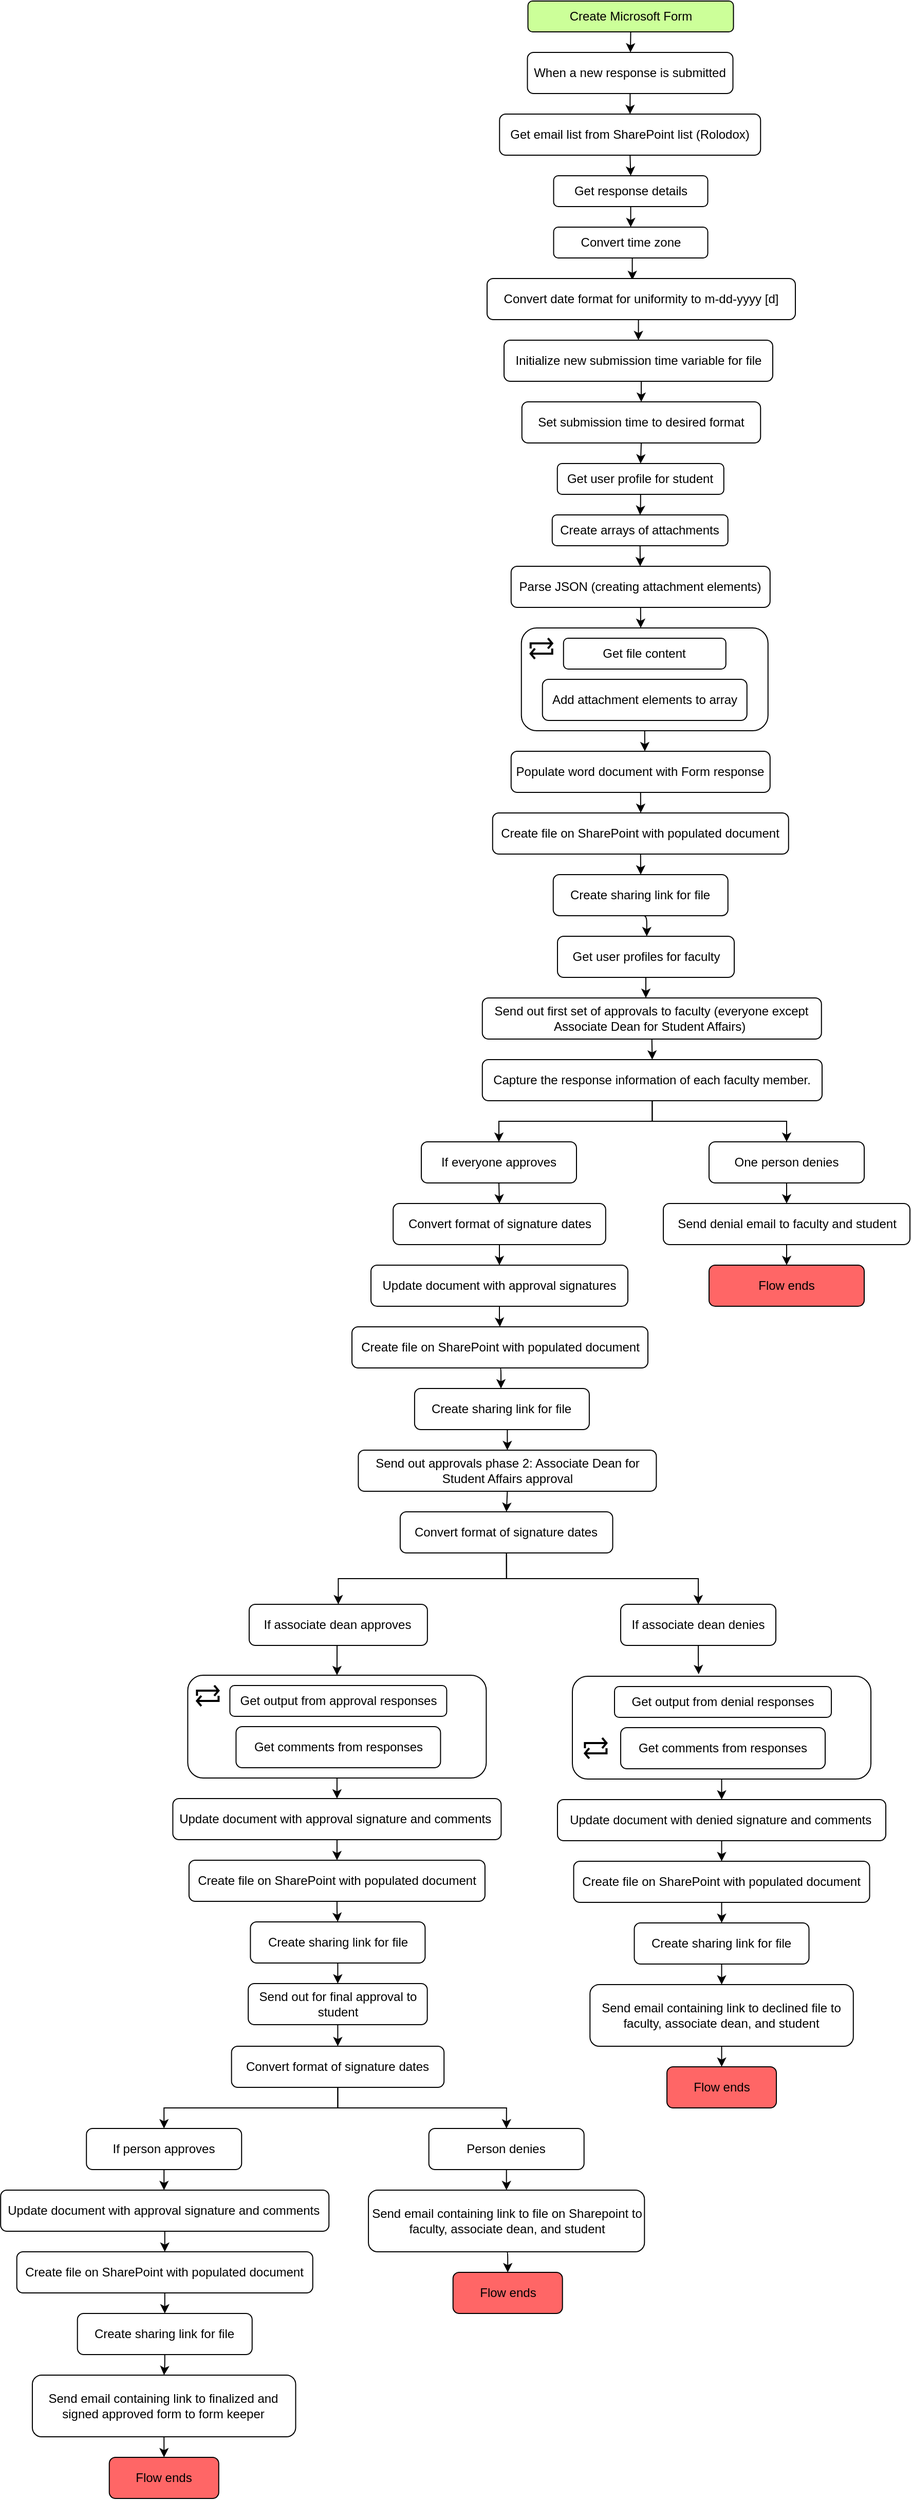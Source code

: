 <mxfile version="14.4.4" type="github">
  <diagram id="C5RBs43oDa-KdzZeNtuy" name="Page-1">
    <mxGraphModel dx="1944" dy="1839" grid="1" gridSize="10" guides="1" tooltips="1" connect="1" arrows="1" fold="1" page="1" pageScale="1" pageWidth="827" pageHeight="1169" math="0" shadow="0">
      <root>
        <mxCell id="WIyWlLk6GJQsqaUBKTNV-0" />
        <mxCell id="WIyWlLk6GJQsqaUBKTNV-1" parent="WIyWlLk6GJQsqaUBKTNV-0" />
        <mxCell id="WIyWlLk6GJQsqaUBKTNV-3" value="When a new response is submitted" style="whiteSpace=wrap;html=1;fontSize=12;glass=0;strokeWidth=1;shadow=0;rounded=1;" parent="WIyWlLk6GJQsqaUBKTNV-1" vertex="1">
          <mxGeometry x="303.25" y="-270" width="200" height="40" as="geometry" />
        </mxCell>
        <mxCell id="FX12IVZ7UqzFeH-IZBvV-1" value="Get email list from SharePoint list (Rolodox)" style="whiteSpace=wrap;html=1;rounded=1;" parent="WIyWlLk6GJQsqaUBKTNV-1" vertex="1">
          <mxGeometry x="276.13" y="-210" width="254" height="40" as="geometry" />
        </mxCell>
        <mxCell id="gPxFWxlJRxJoS_Nw_sLM-30" style="edgeStyle=orthogonalEdgeStyle;rounded=0;orthogonalLoop=1;jettySize=auto;html=1;exitX=0.5;exitY=1;exitDx=0;exitDy=0;entryX=0.5;entryY=0;entryDx=0;entryDy=0;" parent="WIyWlLk6GJQsqaUBKTNV-1" source="FX12IVZ7UqzFeH-IZBvV-2" target="gPxFWxlJRxJoS_Nw_sLM-6" edge="1">
          <mxGeometry relative="1" as="geometry" />
        </mxCell>
        <mxCell id="FX12IVZ7UqzFeH-IZBvV-2" value="Get response details" style="whiteSpace=wrap;html=1;rounded=1;" parent="WIyWlLk6GJQsqaUBKTNV-1" vertex="1">
          <mxGeometry x="328.76" y="-150" width="150" height="30" as="geometry" />
        </mxCell>
        <mxCell id="FX12IVZ7UqzFeH-IZBvV-9" value="" style="endArrow=classic;html=1;entryX=0.5;entryY=0;entryDx=0;entryDy=0;" parent="WIyWlLk6GJQsqaUBKTNV-1" source="WIyWlLk6GJQsqaUBKTNV-3" target="FX12IVZ7UqzFeH-IZBvV-1" edge="1">
          <mxGeometry width="50" height="50" relative="1" as="geometry">
            <mxPoint x="369.25" y="20" as="sourcePoint" />
            <mxPoint x="419.25" y="-30" as="targetPoint" />
          </mxGeometry>
        </mxCell>
        <mxCell id="FX12IVZ7UqzFeH-IZBvV-11" value="" style="endArrow=classic;html=1;entryX=0.5;entryY=0;entryDx=0;entryDy=0;exitX=0.5;exitY=1;exitDx=0;exitDy=0;" parent="WIyWlLk6GJQsqaUBKTNV-1" source="FX12IVZ7UqzFeH-IZBvV-1" target="FX12IVZ7UqzFeH-IZBvV-2" edge="1">
          <mxGeometry width="50" height="50" relative="1" as="geometry">
            <mxPoint x="369.25" y="20" as="sourcePoint" />
            <mxPoint x="419.25" y="-30" as="targetPoint" />
          </mxGeometry>
        </mxCell>
        <mxCell id="FX12IVZ7UqzFeH-IZBvV-35" style="edgeStyle=elbowEdgeStyle;orthogonalLoop=1;jettySize=auto;html=1;exitX=0.5;exitY=1;exitDx=0;exitDy=0;entryX=0.5;entryY=0;entryDx=0;entryDy=0;" parent="WIyWlLk6GJQsqaUBKTNV-1" source="FX12IVZ7UqzFeH-IZBvV-13" target="FX12IVZ7UqzFeH-IZBvV-16" edge="1">
          <mxGeometry relative="1" as="geometry" />
        </mxCell>
        <mxCell id="FX12IVZ7UqzFeH-IZBvV-13" value="Create arrays of attachments" style="whiteSpace=wrap;html=1;rounded=1;" parent="WIyWlLk6GJQsqaUBKTNV-1" vertex="1">
          <mxGeometry x="327.38" y="180" width="171" height="30" as="geometry" />
        </mxCell>
        <mxCell id="FX12IVZ7UqzFeH-IZBvV-30" style="edgeStyle=elbowEdgeStyle;orthogonalLoop=1;jettySize=auto;html=1;exitX=0.5;exitY=1;exitDx=0;exitDy=0;entryX=0.5;entryY=0;entryDx=0;entryDy=0;" parent="WIyWlLk6GJQsqaUBKTNV-1" source="FX12IVZ7UqzFeH-IZBvV-14" target="WIyWlLk6GJQsqaUBKTNV-3" edge="1">
          <mxGeometry relative="1" as="geometry" />
        </mxCell>
        <mxCell id="FX12IVZ7UqzFeH-IZBvV-14" value="Create Microsoft Form" style="whiteSpace=wrap;html=1;rounded=1;fillColor=#CCFF99;" parent="WIyWlLk6GJQsqaUBKTNV-1" vertex="1">
          <mxGeometry x="303.76" y="-320" width="200" height="30" as="geometry" />
        </mxCell>
        <mxCell id="FX12IVZ7UqzFeH-IZBvV-38" style="edgeStyle=elbowEdgeStyle;orthogonalLoop=1;jettySize=auto;html=1;exitX=0.5;exitY=1;exitDx=0;exitDy=0;" parent="WIyWlLk6GJQsqaUBKTNV-1" source="FX12IVZ7UqzFeH-IZBvV-16" target="FX12IVZ7UqzFeH-IZBvV-17" edge="1">
          <mxGeometry relative="1" as="geometry" />
        </mxCell>
        <mxCell id="FX12IVZ7UqzFeH-IZBvV-16" value="Parse JSON (creating attachment elements)" style="whiteSpace=wrap;html=1;rounded=1;" parent="WIyWlLk6GJQsqaUBKTNV-1" vertex="1">
          <mxGeometry x="287.38" y="230" width="252" height="40" as="geometry" />
        </mxCell>
        <mxCell id="FX12IVZ7UqzFeH-IZBvV-44" style="edgeStyle=elbowEdgeStyle;orthogonalLoop=1;jettySize=auto;html=1;exitX=0.5;exitY=1;exitDx=0;exitDy=0;" parent="WIyWlLk6GJQsqaUBKTNV-1" source="FX12IVZ7UqzFeH-IZBvV-17" target="FX12IVZ7UqzFeH-IZBvV-22" edge="1">
          <mxGeometry relative="1" as="geometry" />
        </mxCell>
        <mxCell id="FX12IVZ7UqzFeH-IZBvV-17" value="" style="whiteSpace=wrap;html=1;rounded=1;" parent="WIyWlLk6GJQsqaUBKTNV-1" vertex="1">
          <mxGeometry x="297.38" y="290" width="240" height="100" as="geometry" />
        </mxCell>
        <mxCell id="FX12IVZ7UqzFeH-IZBvV-19" value="Get file content" style="whiteSpace=wrap;html=1;rounded=1;" parent="WIyWlLk6GJQsqaUBKTNV-1" vertex="1">
          <mxGeometry x="338.38" y="300" width="158" height="30" as="geometry" />
        </mxCell>
        <mxCell id="FX12IVZ7UqzFeH-IZBvV-20" value="Add attachment elements to array" style="whiteSpace=wrap;html=1;rounded=1;" parent="WIyWlLk6GJQsqaUBKTNV-1" vertex="1">
          <mxGeometry x="317.88" y="340" width="199" height="40" as="geometry" />
        </mxCell>
        <mxCell id="FX12IVZ7UqzFeH-IZBvV-42" style="edgeStyle=elbowEdgeStyle;orthogonalLoop=1;jettySize=auto;html=1;exitX=0.5;exitY=1;exitDx=0;exitDy=0;entryX=0.5;entryY=0;entryDx=0;entryDy=0;" parent="WIyWlLk6GJQsqaUBKTNV-1" source="FX12IVZ7UqzFeH-IZBvV-22" target="FX12IVZ7UqzFeH-IZBvV-26" edge="1">
          <mxGeometry relative="1" as="geometry" />
        </mxCell>
        <mxCell id="FX12IVZ7UqzFeH-IZBvV-22" value="Populate word document with Form response" style="whiteSpace=wrap;html=1;rounded=1;" parent="WIyWlLk6GJQsqaUBKTNV-1" vertex="1">
          <mxGeometry x="287.38" y="410" width="252" height="40" as="geometry" />
        </mxCell>
        <mxCell id="FX12IVZ7UqzFeH-IZBvV-24" value="" style="html=1;verticalLabelPosition=bottom;align=center;verticalAlign=top;strokeWidth=2;shadow=0;dashed=0;shape=mxgraph.ios7.icons.repeat;pointerEvents=1;rounded=1;" parent="WIyWlLk6GJQsqaUBKTNV-1" vertex="1">
          <mxGeometry x="306.38" y="300" width="21" height="20" as="geometry" />
        </mxCell>
        <mxCell id="FX12IVZ7UqzFeH-IZBvV-25" style="edgeStyle=elbowEdgeStyle;orthogonalLoop=1;jettySize=auto;html=1;exitX=0.5;exitY=0;exitDx=0;exitDy=0;" parent="WIyWlLk6GJQsqaUBKTNV-1" source="WIyWlLk6GJQsqaUBKTNV-3" target="WIyWlLk6GJQsqaUBKTNV-3" edge="1">
          <mxGeometry relative="1" as="geometry" />
        </mxCell>
        <mxCell id="FX12IVZ7UqzFeH-IZBvV-43" style="edgeStyle=elbowEdgeStyle;orthogonalLoop=1;jettySize=auto;html=1;exitX=0.5;exitY=1;exitDx=0;exitDy=0;entryX=0.5;entryY=0;entryDx=0;entryDy=0;" parent="WIyWlLk6GJQsqaUBKTNV-1" source="FX12IVZ7UqzFeH-IZBvV-26" target="FX12IVZ7UqzFeH-IZBvV-28" edge="1">
          <mxGeometry relative="1" as="geometry" />
        </mxCell>
        <mxCell id="FX12IVZ7UqzFeH-IZBvV-26" value="Create file on SharePoint with populated document" style="whiteSpace=wrap;html=1;rounded=1;" parent="WIyWlLk6GJQsqaUBKTNV-1" vertex="1">
          <mxGeometry x="269.38" y="470" width="288" height="40" as="geometry" />
        </mxCell>
        <mxCell id="FX12IVZ7UqzFeH-IZBvV-45" style="edgeStyle=elbowEdgeStyle;orthogonalLoop=1;jettySize=auto;html=1;exitX=0.5;exitY=1;exitDx=0;exitDy=0;entryX=0.5;entryY=0;entryDx=0;entryDy=0;" parent="WIyWlLk6GJQsqaUBKTNV-1" source="FX12IVZ7UqzFeH-IZBvV-28" target="FX12IVZ7UqzFeH-IZBvV-29" edge="1">
          <mxGeometry relative="1" as="geometry">
            <Array as="points">
              <mxPoint x="419.38" y="570" />
            </Array>
          </mxGeometry>
        </mxCell>
        <mxCell id="FX12IVZ7UqzFeH-IZBvV-28" value="Create sharing link for file" style="whiteSpace=wrap;html=1;rounded=1;" parent="WIyWlLk6GJQsqaUBKTNV-1" vertex="1">
          <mxGeometry x="328.38" y="530" width="170" height="40" as="geometry" />
        </mxCell>
        <mxCell id="FX12IVZ7UqzFeH-IZBvV-50" style="edgeStyle=elbowEdgeStyle;orthogonalLoop=1;jettySize=auto;html=1;exitX=0.5;exitY=1;exitDx=0;exitDy=0;" parent="WIyWlLk6GJQsqaUBKTNV-1" source="FX12IVZ7UqzFeH-IZBvV-29" target="FX12IVZ7UqzFeH-IZBvV-46" edge="1">
          <mxGeometry relative="1" as="geometry" />
        </mxCell>
        <mxCell id="FX12IVZ7UqzFeH-IZBvV-29" value="Get user profiles for faculty" style="whiteSpace=wrap;html=1;strokeWidth=1;rounded=1;" parent="WIyWlLk6GJQsqaUBKTNV-1" vertex="1">
          <mxGeometry x="332.51" y="590" width="172" height="40" as="geometry" />
        </mxCell>
        <mxCell id="gPxFWxlJRxJoS_Nw_sLM-27" style="edgeStyle=orthogonalEdgeStyle;rounded=0;orthogonalLoop=1;jettySize=auto;html=1;exitX=0.5;exitY=1;exitDx=0;exitDy=0;entryX=0.5;entryY=0;entryDx=0;entryDy=0;" parent="WIyWlLk6GJQsqaUBKTNV-1" source="FX12IVZ7UqzFeH-IZBvV-46" target="gPxFWxlJRxJoS_Nw_sLM-0" edge="1">
          <mxGeometry relative="1" as="geometry" />
        </mxCell>
        <mxCell id="FX12IVZ7UqzFeH-IZBvV-46" value="Send out first set of approvals to faculty (everyone except Associate Dean for Student Affairs)&amp;nbsp;" style="whiteSpace=wrap;html=1;rounded=1;" parent="WIyWlLk6GJQsqaUBKTNV-1" vertex="1">
          <mxGeometry x="259.38" y="650" width="330" height="40" as="geometry" />
        </mxCell>
        <mxCell id="gPxFWxlJRxJoS_Nw_sLM-25" style="edgeStyle=orthogonalEdgeStyle;rounded=0;orthogonalLoop=1;jettySize=auto;html=1;exitX=0.5;exitY=1;exitDx=0;exitDy=0;entryX=0.5;entryY=0;entryDx=0;entryDy=0;" parent="WIyWlLk6GJQsqaUBKTNV-1" source="FX12IVZ7UqzFeH-IZBvV-48" target="gPxFWxlJRxJoS_Nw_sLM-12" edge="1">
          <mxGeometry relative="1" as="geometry" />
        </mxCell>
        <mxCell id="FX12IVZ7UqzFeH-IZBvV-48" value="If everyone approves" style="whiteSpace=wrap;html=1;rounded=1;" parent="WIyWlLk6GJQsqaUBKTNV-1" vertex="1">
          <mxGeometry x="200" y="790" width="151" height="40" as="geometry" />
        </mxCell>
        <mxCell id="FX12IVZ7UqzFeH-IZBvV-56" style="edgeStyle=elbowEdgeStyle;orthogonalLoop=1;jettySize=auto;elbow=vertical;html=1;exitX=0.5;exitY=1;exitDx=0;exitDy=0;entryX=0.5;entryY=0;entryDx=0;entryDy=0;" parent="WIyWlLk6GJQsqaUBKTNV-1" source="FX12IVZ7UqzFeH-IZBvV-53" target="FX12IVZ7UqzFeH-IZBvV-55" edge="1">
          <mxGeometry relative="1" as="geometry" />
        </mxCell>
        <mxCell id="FX12IVZ7UqzFeH-IZBvV-53" value="One person denies" style="whiteSpace=wrap;html=1;rounded=1;" parent="WIyWlLk6GJQsqaUBKTNV-1" vertex="1">
          <mxGeometry x="480" y="790" width="151" height="40" as="geometry" />
        </mxCell>
        <mxCell id="gPxFWxlJRxJoS_Nw_sLM-3" style="edgeStyle=orthogonalEdgeStyle;orthogonalLoop=1;jettySize=auto;html=1;exitX=0.5;exitY=1;exitDx=0;exitDy=0;entryX=0.5;entryY=0;entryDx=0;entryDy=0;" parent="WIyWlLk6GJQsqaUBKTNV-1" source="FX12IVZ7UqzFeH-IZBvV-55" target="gPxFWxlJRxJoS_Nw_sLM-2" edge="1">
          <mxGeometry relative="1" as="geometry" />
        </mxCell>
        <mxCell id="FX12IVZ7UqzFeH-IZBvV-55" value="Send denial email to faculty and student" style="whiteSpace=wrap;html=1;rounded=1;" parent="WIyWlLk6GJQsqaUBKTNV-1" vertex="1">
          <mxGeometry x="435.5" y="850" width="240" height="40" as="geometry" />
        </mxCell>
        <mxCell id="FX12IVZ7UqzFeH-IZBvV-101" style="edgeStyle=elbowEdgeStyle;orthogonalLoop=1;jettySize=auto;elbow=vertical;html=1;exitX=0.5;exitY=1;exitDx=0;exitDy=0;entryX=0.5;entryY=0;entryDx=0;entryDy=0;" parent="WIyWlLk6GJQsqaUBKTNV-1" source="FX12IVZ7UqzFeH-IZBvV-57" target="FX12IVZ7UqzFeH-IZBvV-59" edge="1">
          <mxGeometry relative="1" as="geometry" />
        </mxCell>
        <mxCell id="FX12IVZ7UqzFeH-IZBvV-57" value="Update document with approval signatures" style="whiteSpace=wrap;html=1;rounded=1;" parent="WIyWlLk6GJQsqaUBKTNV-1" vertex="1">
          <mxGeometry x="151" y="910" width="250" height="40" as="geometry" />
        </mxCell>
        <mxCell id="FX12IVZ7UqzFeH-IZBvV-58" style="edgeStyle=elbowEdgeStyle;orthogonalLoop=1;jettySize=auto;html=1;exitX=0.5;exitY=1;exitDx=0;exitDy=0;entryX=0.5;entryY=0;entryDx=0;entryDy=0;" parent="WIyWlLk6GJQsqaUBKTNV-1" source="FX12IVZ7UqzFeH-IZBvV-59" target="FX12IVZ7UqzFeH-IZBvV-60" edge="1">
          <mxGeometry relative="1" as="geometry" />
        </mxCell>
        <mxCell id="FX12IVZ7UqzFeH-IZBvV-59" value="Create file on SharePoint with populated document" style="whiteSpace=wrap;html=1;rounded=1;" parent="WIyWlLk6GJQsqaUBKTNV-1" vertex="1">
          <mxGeometry x="132.5" y="970" width="288" height="40" as="geometry" />
        </mxCell>
        <mxCell id="gPxFWxlJRxJoS_Nw_sLM-24" style="edgeStyle=orthogonalEdgeStyle;rounded=0;orthogonalLoop=1;jettySize=auto;html=1;exitX=0.5;exitY=1;exitDx=0;exitDy=0;entryX=0.5;entryY=0;entryDx=0;entryDy=0;" parent="WIyWlLk6GJQsqaUBKTNV-1" source="FX12IVZ7UqzFeH-IZBvV-60" target="FX12IVZ7UqzFeH-IZBvV-64" edge="1">
          <mxGeometry relative="1" as="geometry" />
        </mxCell>
        <mxCell id="FX12IVZ7UqzFeH-IZBvV-60" value="Create sharing link for file" style="whiteSpace=wrap;html=1;rounded=1;" parent="WIyWlLk6GJQsqaUBKTNV-1" vertex="1">
          <mxGeometry x="193.45" y="1030" width="170" height="40" as="geometry" />
        </mxCell>
        <mxCell id="gPxFWxlJRxJoS_Nw_sLM-23" style="edgeStyle=orthogonalEdgeStyle;rounded=0;orthogonalLoop=1;jettySize=auto;html=1;exitX=0.5;exitY=1;exitDx=0;exitDy=0;entryX=0.5;entryY=0;entryDx=0;entryDy=0;" parent="WIyWlLk6GJQsqaUBKTNV-1" source="FX12IVZ7UqzFeH-IZBvV-64" target="gPxFWxlJRxJoS_Nw_sLM-13" edge="1">
          <mxGeometry relative="1" as="geometry" />
        </mxCell>
        <mxCell id="FX12IVZ7UqzFeH-IZBvV-64" value="Send out approvals phase 2: Associate Dean for Student Affairs approval" style="whiteSpace=wrap;html=1;rounded=1;" parent="WIyWlLk6GJQsqaUBKTNV-1" vertex="1">
          <mxGeometry x="138.7" y="1090" width="290" height="40" as="geometry" />
        </mxCell>
        <mxCell id="gPxFWxlJRxJoS_Nw_sLM-14" style="edgeStyle=orthogonalEdgeStyle;rounded=0;orthogonalLoop=1;jettySize=auto;html=1;exitX=0.5;exitY=1;exitDx=0;exitDy=0;entryX=0.5;entryY=0;entryDx=0;entryDy=0;" parent="WIyWlLk6GJQsqaUBKTNV-1" source="FX12IVZ7UqzFeH-IZBvV-65" target="FX12IVZ7UqzFeH-IZBvV-71" edge="1">
          <mxGeometry relative="1" as="geometry" />
        </mxCell>
        <mxCell id="FX12IVZ7UqzFeH-IZBvV-65" value="If associate dean approves" style="whiteSpace=wrap;html=1;rounded=1;" parent="WIyWlLk6GJQsqaUBKTNV-1" vertex="1">
          <mxGeometry x="32.48" y="1240" width="173.45" height="40" as="geometry" />
        </mxCell>
        <mxCell id="FX12IVZ7UqzFeH-IZBvV-107" style="edgeStyle=elbowEdgeStyle;orthogonalLoop=1;jettySize=auto;elbow=vertical;html=1;exitX=0.5;exitY=1;exitDx=0;exitDy=0;entryX=0.423;entryY=-0.02;entryDx=0;entryDy=0;entryPerimeter=0;" parent="WIyWlLk6GJQsqaUBKTNV-1" source="FX12IVZ7UqzFeH-IZBvV-66" target="FX12IVZ7UqzFeH-IZBvV-81" edge="1">
          <mxGeometry relative="1" as="geometry" />
        </mxCell>
        <mxCell id="FX12IVZ7UqzFeH-IZBvV-66" value="If associate dean denies" style="whiteSpace=wrap;html=1;rounded=1;" parent="WIyWlLk6GJQsqaUBKTNV-1" vertex="1">
          <mxGeometry x="394.01" y="1240" width="151" height="40" as="geometry" />
        </mxCell>
        <mxCell id="FX12IVZ7UqzFeH-IZBvV-67" style="edgeStyle=elbowEdgeStyle;orthogonalLoop=1;jettySize=auto;elbow=vertical;html=1;exitX=0.5;exitY=1;exitDx=0;exitDy=0;" parent="WIyWlLk6GJQsqaUBKTNV-1" source="FX12IVZ7UqzFeH-IZBvV-66" target="FX12IVZ7UqzFeH-IZBvV-66" edge="1">
          <mxGeometry relative="1" as="geometry" />
        </mxCell>
        <mxCell id="FX12IVZ7UqzFeH-IZBvV-108" style="edgeStyle=elbowEdgeStyle;orthogonalLoop=1;jettySize=auto;elbow=vertical;html=1;exitX=0.5;exitY=1;exitDx=0;exitDy=0;entryX=0.5;entryY=0;entryDx=0;entryDy=0;" parent="WIyWlLk6GJQsqaUBKTNV-1" source="FX12IVZ7UqzFeH-IZBvV-71" target="FX12IVZ7UqzFeH-IZBvV-85" edge="1">
          <mxGeometry relative="1" as="geometry" />
        </mxCell>
        <mxCell id="FX12IVZ7UqzFeH-IZBvV-71" value="" style="whiteSpace=wrap;html=1;rounded=1;" parent="WIyWlLk6GJQsqaUBKTNV-1" vertex="1">
          <mxGeometry x="-27.3" y="1309" width="290.5" height="100" as="geometry" />
        </mxCell>
        <mxCell id="FX12IVZ7UqzFeH-IZBvV-72" value="Get output from approval responses" style="whiteSpace=wrap;html=1;rounded=1;" parent="WIyWlLk6GJQsqaUBKTNV-1" vertex="1">
          <mxGeometry x="13.7" y="1319" width="211" height="30" as="geometry" />
        </mxCell>
        <mxCell id="FX12IVZ7UqzFeH-IZBvV-73" value="Get comments from responses" style="whiteSpace=wrap;html=1;rounded=1;" parent="WIyWlLk6GJQsqaUBKTNV-1" vertex="1">
          <mxGeometry x="19.7" y="1359" width="199" height="40" as="geometry" />
        </mxCell>
        <mxCell id="FX12IVZ7UqzFeH-IZBvV-74" value="" style="html=1;verticalLabelPosition=bottom;align=center;verticalAlign=top;strokeWidth=2;shadow=0;dashed=0;shape=mxgraph.ios7.icons.repeat;pointerEvents=1;rounded=1;" parent="WIyWlLk6GJQsqaUBKTNV-1" vertex="1">
          <mxGeometry x="-18.3" y="1319" width="21" height="20" as="geometry" />
        </mxCell>
        <mxCell id="FX12IVZ7UqzFeH-IZBvV-117" style="edgeStyle=elbowEdgeStyle;orthogonalLoop=1;jettySize=auto;elbow=vertical;html=1;exitX=0.5;exitY=1;exitDx=0;exitDy=0;entryX=0.5;entryY=0;entryDx=0;entryDy=0;" parent="WIyWlLk6GJQsqaUBKTNV-1" source="FX12IVZ7UqzFeH-IZBvV-81" target="FX12IVZ7UqzFeH-IZBvV-91" edge="1">
          <mxGeometry relative="1" as="geometry" />
        </mxCell>
        <mxCell id="FX12IVZ7UqzFeH-IZBvV-81" value="" style="whiteSpace=wrap;html=1;rounded=1;" parent="WIyWlLk6GJQsqaUBKTNV-1" vertex="1">
          <mxGeometry x="347.01" y="1310" width="290.5" height="100" as="geometry" />
        </mxCell>
        <mxCell id="FX12IVZ7UqzFeH-IZBvV-82" value="Get output from denial responses" style="whiteSpace=wrap;html=1;rounded=1;" parent="WIyWlLk6GJQsqaUBKTNV-1" vertex="1">
          <mxGeometry x="388.01" y="1320" width="211" height="30" as="geometry" />
        </mxCell>
        <mxCell id="FX12IVZ7UqzFeH-IZBvV-83" value="Get comments from responses" style="whiteSpace=wrap;html=1;rounded=1;" parent="WIyWlLk6GJQsqaUBKTNV-1" vertex="1">
          <mxGeometry x="394.01" y="1360" width="199" height="40" as="geometry" />
        </mxCell>
        <mxCell id="FX12IVZ7UqzFeH-IZBvV-84" value="" style="html=1;verticalLabelPosition=bottom;align=center;verticalAlign=top;strokeWidth=2;shadow=0;dashed=0;shape=mxgraph.ios7.icons.repeat;pointerEvents=1;rounded=1;" parent="WIyWlLk6GJQsqaUBKTNV-1" vertex="1">
          <mxGeometry x="359.21" y="1370" width="21" height="20" as="geometry" />
        </mxCell>
        <mxCell id="FX12IVZ7UqzFeH-IZBvV-109" style="edgeStyle=elbowEdgeStyle;orthogonalLoop=1;jettySize=auto;elbow=vertical;html=1;exitX=0.5;exitY=1;exitDx=0;exitDy=0;entryX=0.5;entryY=0;entryDx=0;entryDy=0;" parent="WIyWlLk6GJQsqaUBKTNV-1" source="FX12IVZ7UqzFeH-IZBvV-85" target="FX12IVZ7UqzFeH-IZBvV-89" edge="1">
          <mxGeometry relative="1" as="geometry" />
        </mxCell>
        <mxCell id="FX12IVZ7UqzFeH-IZBvV-85" value="Update document with approval signature and comments&amp;nbsp;" style="whiteSpace=wrap;html=1;rounded=1;" parent="WIyWlLk6GJQsqaUBKTNV-1" vertex="1">
          <mxGeometry x="-41.8" y="1429" width="319.5" height="40" as="geometry" />
        </mxCell>
        <mxCell id="FX12IVZ7UqzFeH-IZBvV-111" style="edgeStyle=elbowEdgeStyle;orthogonalLoop=1;jettySize=auto;elbow=vertical;html=1;exitX=0.5;exitY=1;exitDx=0;exitDy=0;entryX=0.5;entryY=0;entryDx=0;entryDy=0;" parent="WIyWlLk6GJQsqaUBKTNV-1" source="FX12IVZ7UqzFeH-IZBvV-87" target="FX12IVZ7UqzFeH-IZBvV-88" edge="1">
          <mxGeometry relative="1" as="geometry" />
        </mxCell>
        <mxCell id="FX12IVZ7UqzFeH-IZBvV-87" value="Create sharing link for file" style="whiteSpace=wrap;html=1;rounded=1;" parent="WIyWlLk6GJQsqaUBKTNV-1" vertex="1">
          <mxGeometry x="33.7" y="1549" width="170" height="40" as="geometry" />
        </mxCell>
        <mxCell id="gPxFWxlJRxJoS_Nw_sLM-20" style="edgeStyle=orthogonalEdgeStyle;rounded=0;orthogonalLoop=1;jettySize=auto;html=1;exitX=0.5;exitY=1;exitDx=0;exitDy=0;entryX=0.5;entryY=0;entryDx=0;entryDy=0;" parent="WIyWlLk6GJQsqaUBKTNV-1" source="FX12IVZ7UqzFeH-IZBvV-88" target="gPxFWxlJRxJoS_Nw_sLM-15" edge="1">
          <mxGeometry relative="1" as="geometry" />
        </mxCell>
        <mxCell id="FX12IVZ7UqzFeH-IZBvV-88" value="Send out for final approval to student" style="whiteSpace=wrap;html=1;rounded=1;" parent="WIyWlLk6GJQsqaUBKTNV-1" vertex="1">
          <mxGeometry x="31.57" y="1609" width="174.25" height="40" as="geometry" />
        </mxCell>
        <mxCell id="FX12IVZ7UqzFeH-IZBvV-110" style="edgeStyle=elbowEdgeStyle;orthogonalLoop=1;jettySize=auto;elbow=vertical;html=1;exitX=0.5;exitY=1;exitDx=0;exitDy=0;entryX=0.5;entryY=0;entryDx=0;entryDy=0;" parent="WIyWlLk6GJQsqaUBKTNV-1" source="FX12IVZ7UqzFeH-IZBvV-89" target="FX12IVZ7UqzFeH-IZBvV-87" edge="1">
          <mxGeometry relative="1" as="geometry" />
        </mxCell>
        <mxCell id="FX12IVZ7UqzFeH-IZBvV-89" value="Create file on SharePoint with populated document" style="whiteSpace=wrap;html=1;rounded=1;" parent="WIyWlLk6GJQsqaUBKTNV-1" vertex="1">
          <mxGeometry x="-26.05" y="1489" width="288" height="40" as="geometry" />
        </mxCell>
        <mxCell id="FX12IVZ7UqzFeH-IZBvV-115" style="edgeStyle=elbowEdgeStyle;orthogonalLoop=1;jettySize=auto;elbow=vertical;html=1;exitX=0.5;exitY=1;exitDx=0;exitDy=0;entryX=0.5;entryY=0;entryDx=0;entryDy=0;" parent="WIyWlLk6GJQsqaUBKTNV-1" source="FX12IVZ7UqzFeH-IZBvV-91" target="FX12IVZ7UqzFeH-IZBvV-93" edge="1">
          <mxGeometry relative="1" as="geometry" />
        </mxCell>
        <mxCell id="FX12IVZ7UqzFeH-IZBvV-91" value="Update document with denied signature and comments&amp;nbsp;" style="whiteSpace=wrap;html=1;rounded=1;" parent="WIyWlLk6GJQsqaUBKTNV-1" vertex="1">
          <mxGeometry x="332.51" y="1430" width="319.5" height="40" as="geometry" />
        </mxCell>
        <mxCell id="FX12IVZ7UqzFeH-IZBvV-113" style="edgeStyle=elbowEdgeStyle;orthogonalLoop=1;jettySize=auto;elbow=vertical;html=1;exitX=0.5;exitY=1;exitDx=0;exitDy=0;entryX=0.5;entryY=0;entryDx=0;entryDy=0;" parent="WIyWlLk6GJQsqaUBKTNV-1" source="FX12IVZ7UqzFeH-IZBvV-92" target="FX12IVZ7UqzFeH-IZBvV-94" edge="1">
          <mxGeometry relative="1" as="geometry" />
        </mxCell>
        <mxCell id="FX12IVZ7UqzFeH-IZBvV-92" value="Create sharing link for file" style="whiteSpace=wrap;html=1;rounded=1;" parent="WIyWlLk6GJQsqaUBKTNV-1" vertex="1">
          <mxGeometry x="407.26" y="1550" width="170" height="40" as="geometry" />
        </mxCell>
        <mxCell id="FX12IVZ7UqzFeH-IZBvV-114" style="edgeStyle=elbowEdgeStyle;orthogonalLoop=1;jettySize=auto;elbow=vertical;html=1;exitX=0.5;exitY=1;exitDx=0;exitDy=0;entryX=0.5;entryY=0;entryDx=0;entryDy=0;" parent="WIyWlLk6GJQsqaUBKTNV-1" source="FX12IVZ7UqzFeH-IZBvV-93" target="FX12IVZ7UqzFeH-IZBvV-92" edge="1">
          <mxGeometry relative="1" as="geometry" />
        </mxCell>
        <mxCell id="FX12IVZ7UqzFeH-IZBvV-93" value="Create file on SharePoint with populated document" style="whiteSpace=wrap;html=1;rounded=1;" parent="WIyWlLk6GJQsqaUBKTNV-1" vertex="1">
          <mxGeometry x="348.26" y="1490" width="288" height="40" as="geometry" />
        </mxCell>
        <mxCell id="FX12IVZ7UqzFeH-IZBvV-112" style="edgeStyle=elbowEdgeStyle;orthogonalLoop=1;jettySize=auto;elbow=vertical;html=1;exitX=0.5;exitY=1;exitDx=0;exitDy=0;entryX=0.5;entryY=0;entryDx=0;entryDy=0;" parent="WIyWlLk6GJQsqaUBKTNV-1" source="FX12IVZ7UqzFeH-IZBvV-94" target="FX12IVZ7UqzFeH-IZBvV-95" edge="1">
          <mxGeometry relative="1" as="geometry" />
        </mxCell>
        <mxCell id="FX12IVZ7UqzFeH-IZBvV-94" value="Send email containing link to declined file to faculty, associate dean, and student" style="whiteSpace=wrap;html=1;rounded=1;" parent="WIyWlLk6GJQsqaUBKTNV-1" vertex="1">
          <mxGeometry x="364.14" y="1610" width="256.25" height="60" as="geometry" />
        </mxCell>
        <mxCell id="FX12IVZ7UqzFeH-IZBvV-95" value="Flow ends" style="whiteSpace=wrap;html=1;rounded=1;fillColor=#FF6666;" parent="WIyWlLk6GJQsqaUBKTNV-1" vertex="1">
          <mxGeometry x="439.02" y="1690" width="106.5" height="40" as="geometry" />
        </mxCell>
        <mxCell id="FX12IVZ7UqzFeH-IZBvV-137" style="edgeStyle=elbowEdgeStyle;orthogonalLoop=1;jettySize=auto;elbow=vertical;html=1;exitX=0.5;exitY=1;exitDx=0;exitDy=0;entryX=0.5;entryY=0;entryDx=0;entryDy=0;" parent="WIyWlLk6GJQsqaUBKTNV-1" source="FX12IVZ7UqzFeH-IZBvV-120" edge="1">
          <mxGeometry relative="1" as="geometry">
            <mxPoint x="-50.39" y="1810" as="targetPoint" />
          </mxGeometry>
        </mxCell>
        <mxCell id="FX12IVZ7UqzFeH-IZBvV-120" value="If person approves" style="whiteSpace=wrap;html=1;rounded=1;" parent="WIyWlLk6GJQsqaUBKTNV-1" vertex="1">
          <mxGeometry x="-125.89" y="1750" width="151" height="40" as="geometry" />
        </mxCell>
        <mxCell id="FX12IVZ7UqzFeH-IZBvV-141" style="edgeStyle=elbowEdgeStyle;orthogonalLoop=1;jettySize=auto;elbow=vertical;html=1;exitX=0.5;exitY=1;exitDx=0;exitDy=0;entryX=0.5;entryY=0;entryDx=0;entryDy=0;" parent="WIyWlLk6GJQsqaUBKTNV-1" source="FX12IVZ7UqzFeH-IZBvV-121" target="FX12IVZ7UqzFeH-IZBvV-140" edge="1">
          <mxGeometry relative="1" as="geometry" />
        </mxCell>
        <mxCell id="FX12IVZ7UqzFeH-IZBvV-121" value="Person denies" style="whiteSpace=wrap;html=1;rounded=1;" parent="WIyWlLk6GJQsqaUBKTNV-1" vertex="1">
          <mxGeometry x="207.35" y="1750" width="151" height="40" as="geometry" />
        </mxCell>
        <mxCell id="FX12IVZ7UqzFeH-IZBvV-122" style="edgeStyle=elbowEdgeStyle;orthogonalLoop=1;jettySize=auto;elbow=vertical;html=1;exitX=0.5;exitY=1;exitDx=0;exitDy=0;" parent="WIyWlLk6GJQsqaUBKTNV-1" source="FX12IVZ7UqzFeH-IZBvV-121" target="FX12IVZ7UqzFeH-IZBvV-121" edge="1">
          <mxGeometry relative="1" as="geometry" />
        </mxCell>
        <mxCell id="FX12IVZ7UqzFeH-IZBvV-123" style="edgeStyle=elbowEdgeStyle;orthogonalLoop=1;jettySize=auto;elbow=vertical;html=1;exitX=0.75;exitY=1;exitDx=0;exitDy=0;" parent="WIyWlLk6GJQsqaUBKTNV-1" source="FX12IVZ7UqzFeH-IZBvV-120" target="FX12IVZ7UqzFeH-IZBvV-120" edge="1">
          <mxGeometry relative="1" as="geometry" />
        </mxCell>
        <mxCell id="gPxFWxlJRxJoS_Nw_sLM-16" style="edgeStyle=orthogonalEdgeStyle;rounded=0;orthogonalLoop=1;jettySize=auto;html=1;exitX=0.5;exitY=1;exitDx=0;exitDy=0;entryX=0.5;entryY=0;entryDx=0;entryDy=0;" parent="WIyWlLk6GJQsqaUBKTNV-1" source="FX12IVZ7UqzFeH-IZBvV-125" target="FX12IVZ7UqzFeH-IZBvV-128" edge="1">
          <mxGeometry relative="1" as="geometry" />
        </mxCell>
        <mxCell id="FX12IVZ7UqzFeH-IZBvV-125" value="Update document with approval signature and comments&amp;nbsp;" style="whiteSpace=wrap;html=1;rounded=1;" parent="WIyWlLk6GJQsqaUBKTNV-1" vertex="1">
          <mxGeometry x="-209.39" y="1810" width="319.5" height="40" as="geometry" />
        </mxCell>
        <mxCell id="FX12IVZ7UqzFeH-IZBvV-138" style="edgeStyle=elbowEdgeStyle;orthogonalLoop=1;jettySize=auto;elbow=vertical;html=1;exitX=0.5;exitY=1;exitDx=0;exitDy=0;entryX=0.5;entryY=0;entryDx=0;entryDy=0;" parent="WIyWlLk6GJQsqaUBKTNV-1" source="FX12IVZ7UqzFeH-IZBvV-126" target="FX12IVZ7UqzFeH-IZBvV-131" edge="1">
          <mxGeometry relative="1" as="geometry" />
        </mxCell>
        <mxCell id="FX12IVZ7UqzFeH-IZBvV-126" value="Create sharing link for file" style="whiteSpace=wrap;html=1;rounded=1;" parent="WIyWlLk6GJQsqaUBKTNV-1" vertex="1">
          <mxGeometry x="-134.64" y="1930" width="170" height="40" as="geometry" />
        </mxCell>
        <mxCell id="gPxFWxlJRxJoS_Nw_sLM-17" style="edgeStyle=orthogonalEdgeStyle;rounded=0;orthogonalLoop=1;jettySize=auto;html=1;exitX=0.5;exitY=1;exitDx=0;exitDy=0;entryX=0.5;entryY=0;entryDx=0;entryDy=0;" parent="WIyWlLk6GJQsqaUBKTNV-1" source="FX12IVZ7UqzFeH-IZBvV-128" target="FX12IVZ7UqzFeH-IZBvV-126" edge="1">
          <mxGeometry relative="1" as="geometry" />
        </mxCell>
        <mxCell id="FX12IVZ7UqzFeH-IZBvV-128" value="Create file on SharePoint with populated document" style="whiteSpace=wrap;html=1;rounded=1;" parent="WIyWlLk6GJQsqaUBKTNV-1" vertex="1">
          <mxGeometry x="-193.64" y="1870" width="288" height="40" as="geometry" />
        </mxCell>
        <mxCell id="FX12IVZ7UqzFeH-IZBvV-139" style="edgeStyle=elbowEdgeStyle;orthogonalLoop=1;jettySize=auto;elbow=vertical;html=1;exitX=0.5;exitY=1;exitDx=0;exitDy=0;entryX=0.5;entryY=0;entryDx=0;entryDy=0;" parent="WIyWlLk6GJQsqaUBKTNV-1" source="FX12IVZ7UqzFeH-IZBvV-131" target="FX12IVZ7UqzFeH-IZBvV-132" edge="1">
          <mxGeometry relative="1" as="geometry" />
        </mxCell>
        <mxCell id="FX12IVZ7UqzFeH-IZBvV-131" value="Send email containing link to finalized and signed approved form to form keeper" style="whiteSpace=wrap;html=1;rounded=1;" parent="WIyWlLk6GJQsqaUBKTNV-1" vertex="1">
          <mxGeometry x="-178.52" y="1990" width="256.25" height="60" as="geometry" />
        </mxCell>
        <mxCell id="FX12IVZ7UqzFeH-IZBvV-132" value="Flow ends" style="whiteSpace=wrap;html=1;rounded=1;fillColor=#FF6666;" parent="WIyWlLk6GJQsqaUBKTNV-1" vertex="1">
          <mxGeometry x="-103.64" y="2070" width="106.5" height="40" as="geometry" />
        </mxCell>
        <mxCell id="gPxFWxlJRxJoS_Nw_sLM-5" style="edgeStyle=orthogonalEdgeStyle;orthogonalLoop=1;jettySize=auto;html=1;exitX=0.5;exitY=1;exitDx=0;exitDy=0;entryX=0.5;entryY=0;entryDx=0;entryDy=0;" parent="WIyWlLk6GJQsqaUBKTNV-1" source="FX12IVZ7UqzFeH-IZBvV-140" target="gPxFWxlJRxJoS_Nw_sLM-4" edge="1">
          <mxGeometry relative="1" as="geometry" />
        </mxCell>
        <mxCell id="FX12IVZ7UqzFeH-IZBvV-140" value="Send email containing link to file on Sharepoint to faculty, associate dean, and student" style="whiteSpace=wrap;html=1;rounded=1;" parent="WIyWlLk6GJQsqaUBKTNV-1" vertex="1">
          <mxGeometry x="148.54" y="1810" width="268.62" height="60" as="geometry" />
        </mxCell>
        <mxCell id="FX12IVZ7UqzFeH-IZBvV-145" style="edgeStyle=elbowEdgeStyle;orthogonalLoop=1;jettySize=auto;elbow=vertical;html=1;exitX=0.5;exitY=1;exitDx=0;exitDy=0;entryX=0.5;entryY=0;entryDx=0;entryDy=0;" parent="WIyWlLk6GJQsqaUBKTNV-1" source="FX12IVZ7UqzFeH-IZBvV-142" target="FX12IVZ7UqzFeH-IZBvV-13" edge="1">
          <mxGeometry relative="1" as="geometry" />
        </mxCell>
        <mxCell id="FX12IVZ7UqzFeH-IZBvV-142" value="Get user profile for student" style="whiteSpace=wrap;html=1;rounded=1;" parent="WIyWlLk6GJQsqaUBKTNV-1" vertex="1">
          <mxGeometry x="332.38" y="130" width="162" height="30" as="geometry" />
        </mxCell>
        <mxCell id="gPxFWxlJRxJoS_Nw_sLM-28" style="edgeStyle=orthogonalEdgeStyle;rounded=0;orthogonalLoop=1;jettySize=auto;html=1;exitX=0.5;exitY=1;exitDx=0;exitDy=0;entryX=0.5;entryY=0;entryDx=0;entryDy=0;" parent="WIyWlLk6GJQsqaUBKTNV-1" source="gPxFWxlJRxJoS_Nw_sLM-0" target="FX12IVZ7UqzFeH-IZBvV-48" edge="1">
          <mxGeometry relative="1" as="geometry" />
        </mxCell>
        <mxCell id="gPxFWxlJRxJoS_Nw_sLM-29" style="edgeStyle=orthogonalEdgeStyle;rounded=0;orthogonalLoop=1;jettySize=auto;html=1;exitX=0.5;exitY=1;exitDx=0;exitDy=0;entryX=0.5;entryY=0;entryDx=0;entryDy=0;" parent="WIyWlLk6GJQsqaUBKTNV-1" source="gPxFWxlJRxJoS_Nw_sLM-0" target="FX12IVZ7UqzFeH-IZBvV-53" edge="1">
          <mxGeometry relative="1" as="geometry" />
        </mxCell>
        <mxCell id="gPxFWxlJRxJoS_Nw_sLM-0" value="Capture the response information of each faculty member." style="whiteSpace=wrap;html=1;strokeWidth=1;rounded=1;" parent="WIyWlLk6GJQsqaUBKTNV-1" vertex="1">
          <mxGeometry x="259.38" y="710" width="330.62" height="40" as="geometry" />
        </mxCell>
        <mxCell id="gPxFWxlJRxJoS_Nw_sLM-2" value="Flow ends" style="whiteSpace=wrap;html=1;rounded=1;fillColor=#FF6666;" parent="WIyWlLk6GJQsqaUBKTNV-1" vertex="1">
          <mxGeometry x="480" y="910" width="151" height="40" as="geometry" />
        </mxCell>
        <mxCell id="gPxFWxlJRxJoS_Nw_sLM-4" value="Flow ends" style="whiteSpace=wrap;html=1;rounded=1;fillColor=#FF6666;" parent="WIyWlLk6GJQsqaUBKTNV-1" vertex="1">
          <mxGeometry x="230.85" y="1890" width="106.5" height="40" as="geometry" />
        </mxCell>
        <mxCell id="gPxFWxlJRxJoS_Nw_sLM-31" style="edgeStyle=orthogonalEdgeStyle;rounded=0;orthogonalLoop=1;jettySize=auto;html=1;exitX=0.5;exitY=1;exitDx=0;exitDy=0;entryX=0.471;entryY=0.037;entryDx=0;entryDy=0;entryPerimeter=0;" parent="WIyWlLk6GJQsqaUBKTNV-1" source="gPxFWxlJRxJoS_Nw_sLM-6" target="gPxFWxlJRxJoS_Nw_sLM-11" edge="1">
          <mxGeometry relative="1" as="geometry" />
        </mxCell>
        <mxCell id="gPxFWxlJRxJoS_Nw_sLM-6" value="Convert time zone" style="whiteSpace=wrap;html=1;rounded=1;" parent="WIyWlLk6GJQsqaUBKTNV-1" vertex="1">
          <mxGeometry x="328.76" y="-100" width="150" height="30" as="geometry" />
        </mxCell>
        <mxCell id="gPxFWxlJRxJoS_Nw_sLM-33" style="edgeStyle=orthogonalEdgeStyle;rounded=0;orthogonalLoop=1;jettySize=auto;html=1;exitX=0.5;exitY=1;exitDx=0;exitDy=0;entryX=0.5;entryY=0;entryDx=0;entryDy=0;" parent="WIyWlLk6GJQsqaUBKTNV-1" source="gPxFWxlJRxJoS_Nw_sLM-7" target="gPxFWxlJRxJoS_Nw_sLM-8" edge="1">
          <mxGeometry relative="1" as="geometry" />
        </mxCell>
        <mxCell id="gPxFWxlJRxJoS_Nw_sLM-7" value="Initialize new submission time variable for file" style="whiteSpace=wrap;html=1;rounded=1;" parent="WIyWlLk6GJQsqaUBKTNV-1" vertex="1">
          <mxGeometry x="280.51" y="10" width="261.49" height="40" as="geometry" />
        </mxCell>
        <mxCell id="gPxFWxlJRxJoS_Nw_sLM-34" style="edgeStyle=orthogonalEdgeStyle;rounded=0;orthogonalLoop=1;jettySize=auto;html=1;exitX=0.5;exitY=1;exitDx=0;exitDy=0;entryX=0.5;entryY=0;entryDx=0;entryDy=0;" parent="WIyWlLk6GJQsqaUBKTNV-1" source="gPxFWxlJRxJoS_Nw_sLM-8" target="FX12IVZ7UqzFeH-IZBvV-142" edge="1">
          <mxGeometry relative="1" as="geometry" />
        </mxCell>
        <mxCell id="gPxFWxlJRxJoS_Nw_sLM-8" value="Set submission time to desired format" style="whiteSpace=wrap;html=1;rounded=1;" parent="WIyWlLk6GJQsqaUBKTNV-1" vertex="1">
          <mxGeometry x="297.89" y="70" width="232.24" height="40" as="geometry" />
        </mxCell>
        <mxCell id="gPxFWxlJRxJoS_Nw_sLM-32" style="edgeStyle=orthogonalEdgeStyle;rounded=0;orthogonalLoop=1;jettySize=auto;html=1;exitX=0.5;exitY=1;exitDx=0;exitDy=0;entryX=0.5;entryY=0;entryDx=0;entryDy=0;" parent="WIyWlLk6GJQsqaUBKTNV-1" source="gPxFWxlJRxJoS_Nw_sLM-11" target="gPxFWxlJRxJoS_Nw_sLM-7" edge="1">
          <mxGeometry relative="1" as="geometry" />
        </mxCell>
        <mxCell id="gPxFWxlJRxJoS_Nw_sLM-11" value="Convert date format for uniformity to m-dd-yyyy [d]" style="whiteSpace=wrap;html=1;rounded=1;" parent="WIyWlLk6GJQsqaUBKTNV-1" vertex="1">
          <mxGeometry x="264" y="-50" width="300" height="40" as="geometry" />
        </mxCell>
        <mxCell id="gPxFWxlJRxJoS_Nw_sLM-26" style="edgeStyle=orthogonalEdgeStyle;rounded=0;orthogonalLoop=1;jettySize=auto;html=1;exitX=0.5;exitY=1;exitDx=0;exitDy=0;entryX=0.5;entryY=0;entryDx=0;entryDy=0;" parent="WIyWlLk6GJQsqaUBKTNV-1" source="gPxFWxlJRxJoS_Nw_sLM-12" target="FX12IVZ7UqzFeH-IZBvV-57" edge="1">
          <mxGeometry relative="1" as="geometry" />
        </mxCell>
        <mxCell id="gPxFWxlJRxJoS_Nw_sLM-12" value="Convert format of signature dates" style="whiteSpace=wrap;html=1;rounded=1;" parent="WIyWlLk6GJQsqaUBKTNV-1" vertex="1">
          <mxGeometry x="172.6" y="850" width="206.8" height="40" as="geometry" />
        </mxCell>
        <mxCell id="gPxFWxlJRxJoS_Nw_sLM-21" style="edgeStyle=orthogonalEdgeStyle;rounded=0;orthogonalLoop=1;jettySize=auto;html=1;exitX=0.5;exitY=1;exitDx=0;exitDy=0;entryX=0.5;entryY=0;entryDx=0;entryDy=0;" parent="WIyWlLk6GJQsqaUBKTNV-1" source="gPxFWxlJRxJoS_Nw_sLM-13" target="FX12IVZ7UqzFeH-IZBvV-65" edge="1">
          <mxGeometry relative="1" as="geometry" />
        </mxCell>
        <mxCell id="gPxFWxlJRxJoS_Nw_sLM-22" style="edgeStyle=orthogonalEdgeStyle;rounded=0;orthogonalLoop=1;jettySize=auto;html=1;exitX=0.5;exitY=1;exitDx=0;exitDy=0;entryX=0.5;entryY=0;entryDx=0;entryDy=0;" parent="WIyWlLk6GJQsqaUBKTNV-1" source="gPxFWxlJRxJoS_Nw_sLM-13" target="FX12IVZ7UqzFeH-IZBvV-66" edge="1">
          <mxGeometry relative="1" as="geometry" />
        </mxCell>
        <mxCell id="gPxFWxlJRxJoS_Nw_sLM-13" value="Convert format of signature dates" style="whiteSpace=wrap;html=1;rounded=1;" parent="WIyWlLk6GJQsqaUBKTNV-1" vertex="1">
          <mxGeometry x="179.45" y="1150" width="206.8" height="40" as="geometry" />
        </mxCell>
        <mxCell id="gPxFWxlJRxJoS_Nw_sLM-18" style="edgeStyle=orthogonalEdgeStyle;rounded=0;orthogonalLoop=1;jettySize=auto;html=1;exitX=0.5;exitY=1;exitDx=0;exitDy=0;entryX=0.5;entryY=0;entryDx=0;entryDy=0;" parent="WIyWlLk6GJQsqaUBKTNV-1" source="gPxFWxlJRxJoS_Nw_sLM-15" target="FX12IVZ7UqzFeH-IZBvV-120" edge="1">
          <mxGeometry relative="1" as="geometry" />
        </mxCell>
        <mxCell id="gPxFWxlJRxJoS_Nw_sLM-19" style="edgeStyle=orthogonalEdgeStyle;rounded=0;orthogonalLoop=1;jettySize=auto;html=1;exitX=0.5;exitY=1;exitDx=0;exitDy=0;entryX=0.5;entryY=0;entryDx=0;entryDy=0;" parent="WIyWlLk6GJQsqaUBKTNV-1" source="gPxFWxlJRxJoS_Nw_sLM-15" target="FX12IVZ7UqzFeH-IZBvV-121" edge="1">
          <mxGeometry relative="1" as="geometry" />
        </mxCell>
        <mxCell id="gPxFWxlJRxJoS_Nw_sLM-15" value="Convert format of signature dates" style="whiteSpace=wrap;html=1;rounded=1;" parent="WIyWlLk6GJQsqaUBKTNV-1" vertex="1">
          <mxGeometry x="15.3" y="1670" width="206.8" height="40" as="geometry" />
        </mxCell>
      </root>
    </mxGraphModel>
  </diagram>
</mxfile>
